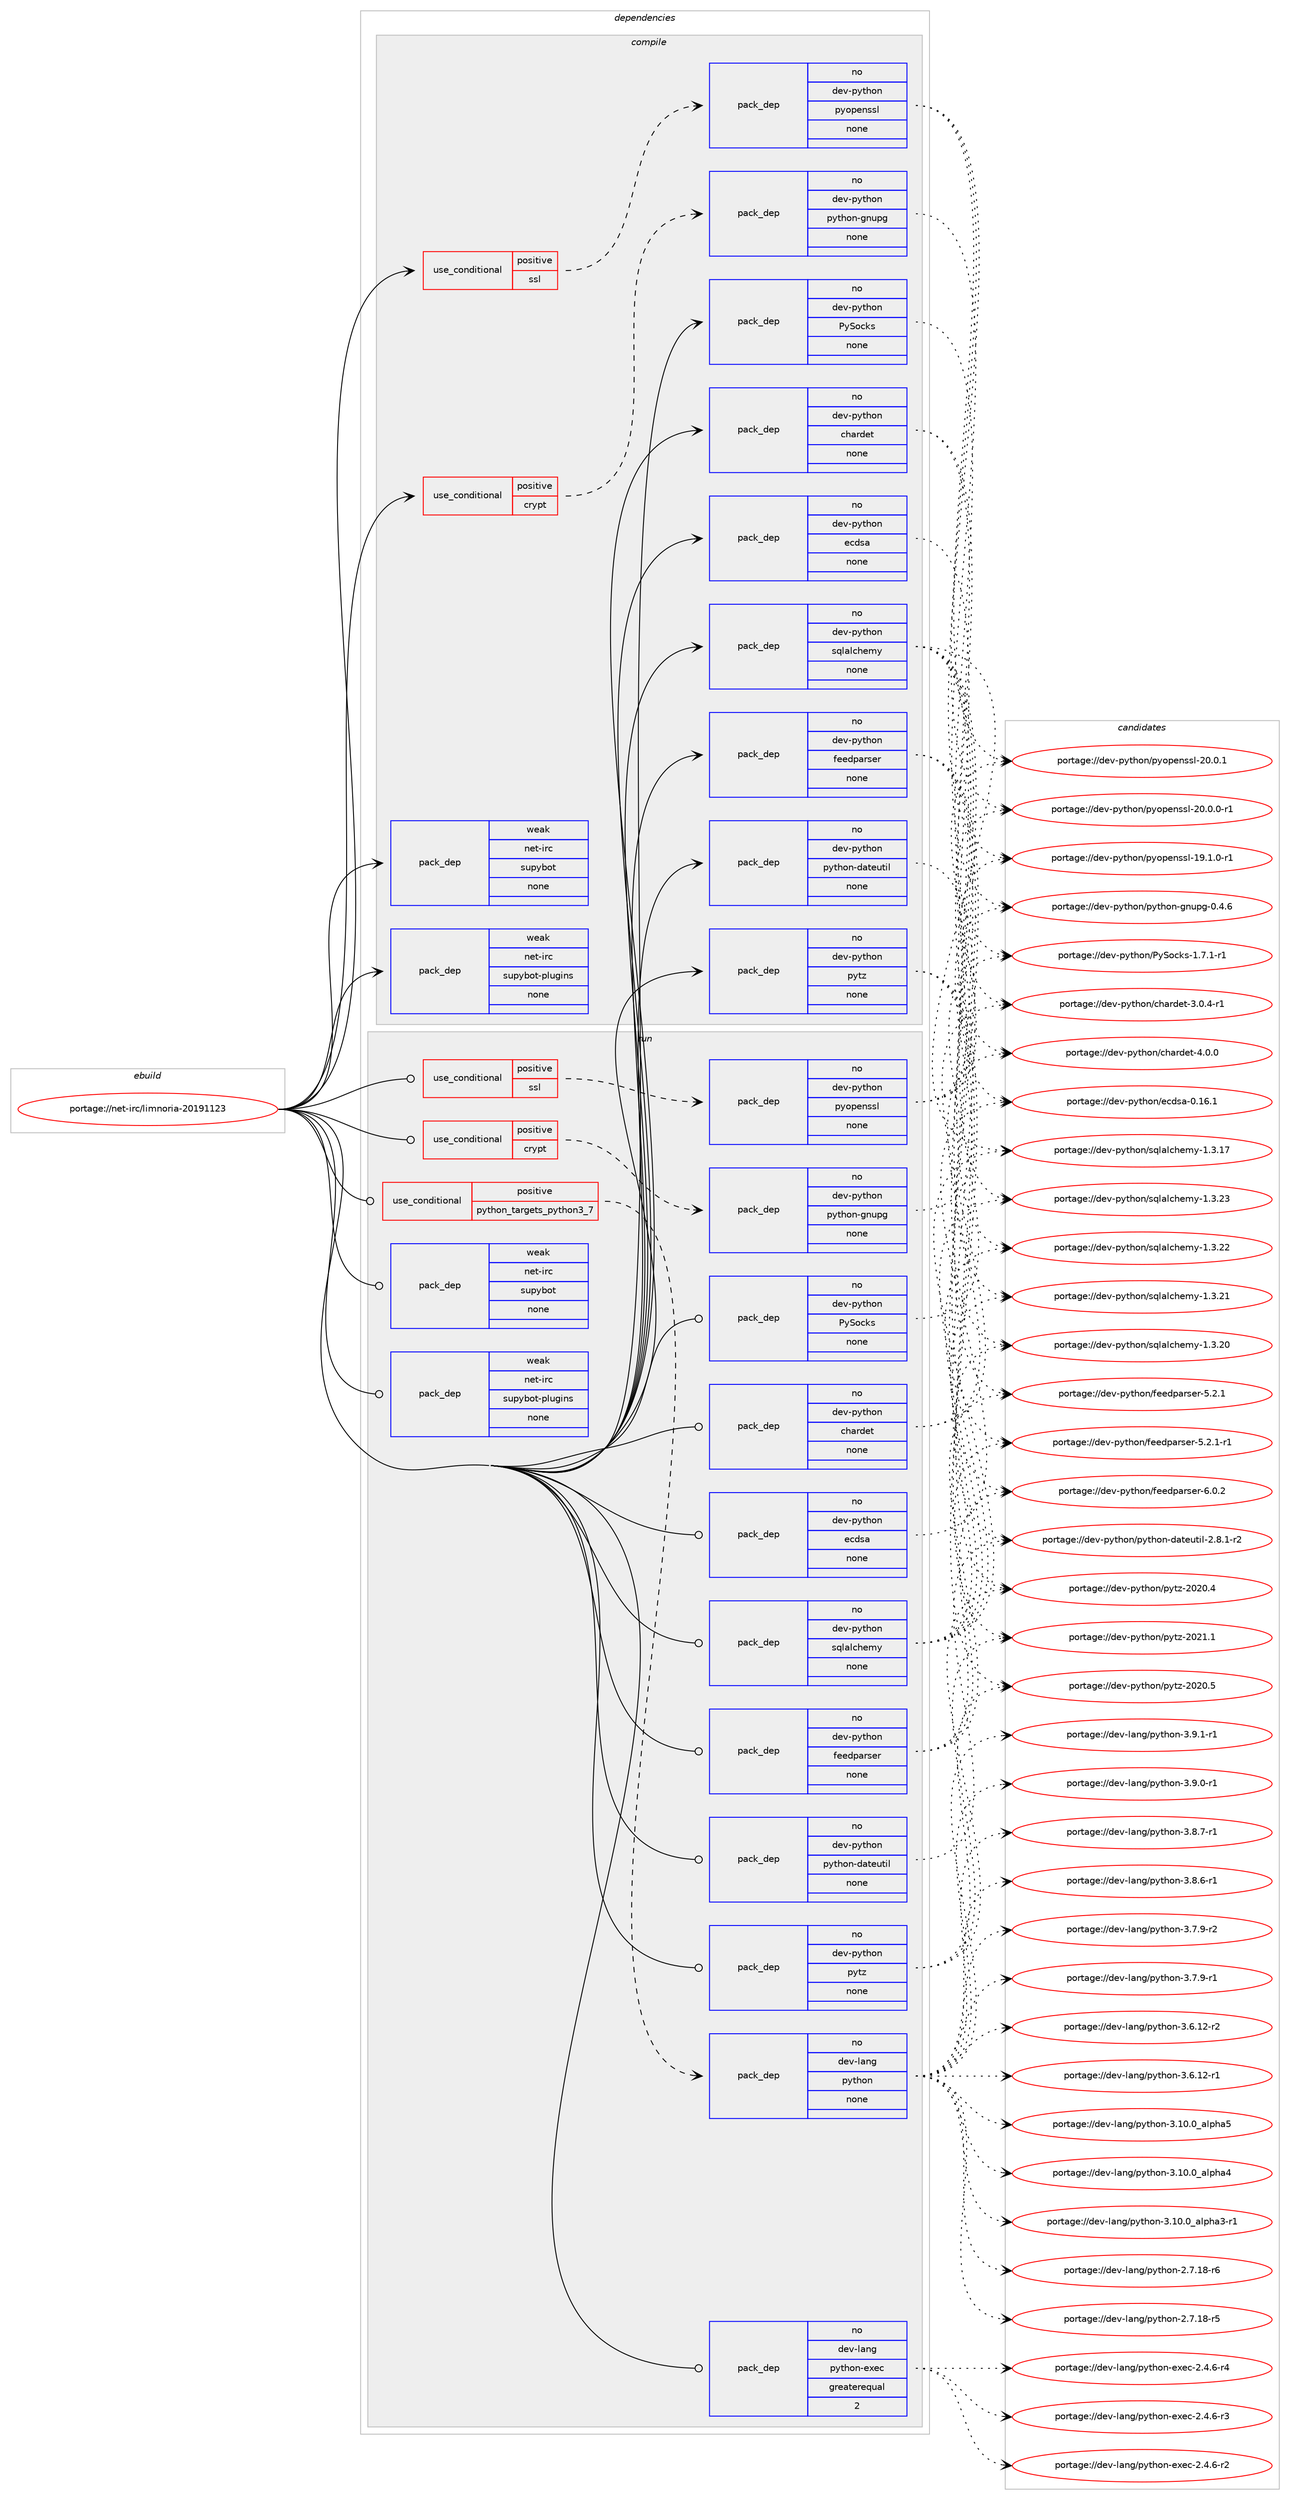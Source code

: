 digraph prolog {

# *************
# Graph options
# *************

newrank=true;
concentrate=true;
compound=true;
graph [rankdir=LR,fontname=Helvetica,fontsize=10,ranksep=1.5];#, ranksep=2.5, nodesep=0.2];
edge  [arrowhead=vee];
node  [fontname=Helvetica,fontsize=10];

# **********
# The ebuild
# **********

subgraph cluster_leftcol {
color=gray;
rank=same;
label=<<i>ebuild</i>>;
id [label="portage://net-irc/limnoria-20191123", color=red, width=4, href="../net-irc/limnoria-20191123.svg"];
}

# ****************
# The dependencies
# ****************

subgraph cluster_midcol {
color=gray;
label=<<i>dependencies</i>>;
subgraph cluster_compile {
fillcolor="#eeeeee";
style=filled;
label=<<i>compile</i>>;
subgraph cond8505 {
dependency27746 [label=<<TABLE BORDER="0" CELLBORDER="1" CELLSPACING="0" CELLPADDING="4"><TR><TD ROWSPAN="3" CELLPADDING="10">use_conditional</TD></TR><TR><TD>positive</TD></TR><TR><TD>crypt</TD></TR></TABLE>>, shape=none, color=red];
subgraph pack19000 {
dependency27747 [label=<<TABLE BORDER="0" CELLBORDER="1" CELLSPACING="0" CELLPADDING="4" WIDTH="220"><TR><TD ROWSPAN="6" CELLPADDING="30">pack_dep</TD></TR><TR><TD WIDTH="110">no</TD></TR><TR><TD>dev-python</TD></TR><TR><TD>python-gnupg</TD></TR><TR><TD>none</TD></TR><TR><TD></TD></TR></TABLE>>, shape=none, color=blue];
}
dependency27746:e -> dependency27747:w [weight=20,style="dashed",arrowhead="vee"];
}
id:e -> dependency27746:w [weight=20,style="solid",arrowhead="vee"];
subgraph cond8506 {
dependency27748 [label=<<TABLE BORDER="0" CELLBORDER="1" CELLSPACING="0" CELLPADDING="4"><TR><TD ROWSPAN="3" CELLPADDING="10">use_conditional</TD></TR><TR><TD>positive</TD></TR><TR><TD>ssl</TD></TR></TABLE>>, shape=none, color=red];
subgraph pack19001 {
dependency27749 [label=<<TABLE BORDER="0" CELLBORDER="1" CELLSPACING="0" CELLPADDING="4" WIDTH="220"><TR><TD ROWSPAN="6" CELLPADDING="30">pack_dep</TD></TR><TR><TD WIDTH="110">no</TD></TR><TR><TD>dev-python</TD></TR><TR><TD>pyopenssl</TD></TR><TR><TD>none</TD></TR><TR><TD></TD></TR></TABLE>>, shape=none, color=blue];
}
dependency27748:e -> dependency27749:w [weight=20,style="dashed",arrowhead="vee"];
}
id:e -> dependency27748:w [weight=20,style="solid",arrowhead="vee"];
subgraph pack19002 {
dependency27750 [label=<<TABLE BORDER="0" CELLBORDER="1" CELLSPACING="0" CELLPADDING="4" WIDTH="220"><TR><TD ROWSPAN="6" CELLPADDING="30">pack_dep</TD></TR><TR><TD WIDTH="110">no</TD></TR><TR><TD>dev-python</TD></TR><TR><TD>PySocks</TD></TR><TR><TD>none</TD></TR><TR><TD></TD></TR></TABLE>>, shape=none, color=blue];
}
id:e -> dependency27750:w [weight=20,style="solid",arrowhead="vee"];
subgraph pack19003 {
dependency27751 [label=<<TABLE BORDER="0" CELLBORDER="1" CELLSPACING="0" CELLPADDING="4" WIDTH="220"><TR><TD ROWSPAN="6" CELLPADDING="30">pack_dep</TD></TR><TR><TD WIDTH="110">no</TD></TR><TR><TD>dev-python</TD></TR><TR><TD>chardet</TD></TR><TR><TD>none</TD></TR><TR><TD></TD></TR></TABLE>>, shape=none, color=blue];
}
id:e -> dependency27751:w [weight=20,style="solid",arrowhead="vee"];
subgraph pack19004 {
dependency27752 [label=<<TABLE BORDER="0" CELLBORDER="1" CELLSPACING="0" CELLPADDING="4" WIDTH="220"><TR><TD ROWSPAN="6" CELLPADDING="30">pack_dep</TD></TR><TR><TD WIDTH="110">no</TD></TR><TR><TD>dev-python</TD></TR><TR><TD>ecdsa</TD></TR><TR><TD>none</TD></TR><TR><TD></TD></TR></TABLE>>, shape=none, color=blue];
}
id:e -> dependency27752:w [weight=20,style="solid",arrowhead="vee"];
subgraph pack19005 {
dependency27753 [label=<<TABLE BORDER="0" CELLBORDER="1" CELLSPACING="0" CELLPADDING="4" WIDTH="220"><TR><TD ROWSPAN="6" CELLPADDING="30">pack_dep</TD></TR><TR><TD WIDTH="110">no</TD></TR><TR><TD>dev-python</TD></TR><TR><TD>feedparser</TD></TR><TR><TD>none</TD></TR><TR><TD></TD></TR></TABLE>>, shape=none, color=blue];
}
id:e -> dependency27753:w [weight=20,style="solid",arrowhead="vee"];
subgraph pack19006 {
dependency27754 [label=<<TABLE BORDER="0" CELLBORDER="1" CELLSPACING="0" CELLPADDING="4" WIDTH="220"><TR><TD ROWSPAN="6" CELLPADDING="30">pack_dep</TD></TR><TR><TD WIDTH="110">no</TD></TR><TR><TD>dev-python</TD></TR><TR><TD>python-dateutil</TD></TR><TR><TD>none</TD></TR><TR><TD></TD></TR></TABLE>>, shape=none, color=blue];
}
id:e -> dependency27754:w [weight=20,style="solid",arrowhead="vee"];
subgraph pack19007 {
dependency27755 [label=<<TABLE BORDER="0" CELLBORDER="1" CELLSPACING="0" CELLPADDING="4" WIDTH="220"><TR><TD ROWSPAN="6" CELLPADDING="30">pack_dep</TD></TR><TR><TD WIDTH="110">no</TD></TR><TR><TD>dev-python</TD></TR><TR><TD>pytz</TD></TR><TR><TD>none</TD></TR><TR><TD></TD></TR></TABLE>>, shape=none, color=blue];
}
id:e -> dependency27755:w [weight=20,style="solid",arrowhead="vee"];
subgraph pack19008 {
dependency27756 [label=<<TABLE BORDER="0" CELLBORDER="1" CELLSPACING="0" CELLPADDING="4" WIDTH="220"><TR><TD ROWSPAN="6" CELLPADDING="30">pack_dep</TD></TR><TR><TD WIDTH="110">no</TD></TR><TR><TD>dev-python</TD></TR><TR><TD>sqlalchemy</TD></TR><TR><TD>none</TD></TR><TR><TD></TD></TR></TABLE>>, shape=none, color=blue];
}
id:e -> dependency27756:w [weight=20,style="solid",arrowhead="vee"];
subgraph pack19009 {
dependency27757 [label=<<TABLE BORDER="0" CELLBORDER="1" CELLSPACING="0" CELLPADDING="4" WIDTH="220"><TR><TD ROWSPAN="6" CELLPADDING="30">pack_dep</TD></TR><TR><TD WIDTH="110">weak</TD></TR><TR><TD>net-irc</TD></TR><TR><TD>supybot</TD></TR><TR><TD>none</TD></TR><TR><TD></TD></TR></TABLE>>, shape=none, color=blue];
}
id:e -> dependency27757:w [weight=20,style="solid",arrowhead="vee"];
subgraph pack19010 {
dependency27758 [label=<<TABLE BORDER="0" CELLBORDER="1" CELLSPACING="0" CELLPADDING="4" WIDTH="220"><TR><TD ROWSPAN="6" CELLPADDING="30">pack_dep</TD></TR><TR><TD WIDTH="110">weak</TD></TR><TR><TD>net-irc</TD></TR><TR><TD>supybot-plugins</TD></TR><TR><TD>none</TD></TR><TR><TD></TD></TR></TABLE>>, shape=none, color=blue];
}
id:e -> dependency27758:w [weight=20,style="solid",arrowhead="vee"];
}
subgraph cluster_compileandrun {
fillcolor="#eeeeee";
style=filled;
label=<<i>compile and run</i>>;
}
subgraph cluster_run {
fillcolor="#eeeeee";
style=filled;
label=<<i>run</i>>;
subgraph cond8507 {
dependency27759 [label=<<TABLE BORDER="0" CELLBORDER="1" CELLSPACING="0" CELLPADDING="4"><TR><TD ROWSPAN="3" CELLPADDING="10">use_conditional</TD></TR><TR><TD>positive</TD></TR><TR><TD>crypt</TD></TR></TABLE>>, shape=none, color=red];
subgraph pack19011 {
dependency27760 [label=<<TABLE BORDER="0" CELLBORDER="1" CELLSPACING="0" CELLPADDING="4" WIDTH="220"><TR><TD ROWSPAN="6" CELLPADDING="30">pack_dep</TD></TR><TR><TD WIDTH="110">no</TD></TR><TR><TD>dev-python</TD></TR><TR><TD>python-gnupg</TD></TR><TR><TD>none</TD></TR><TR><TD></TD></TR></TABLE>>, shape=none, color=blue];
}
dependency27759:e -> dependency27760:w [weight=20,style="dashed",arrowhead="vee"];
}
id:e -> dependency27759:w [weight=20,style="solid",arrowhead="odot"];
subgraph cond8508 {
dependency27761 [label=<<TABLE BORDER="0" CELLBORDER="1" CELLSPACING="0" CELLPADDING="4"><TR><TD ROWSPAN="3" CELLPADDING="10">use_conditional</TD></TR><TR><TD>positive</TD></TR><TR><TD>python_targets_python3_7</TD></TR></TABLE>>, shape=none, color=red];
subgraph pack19012 {
dependency27762 [label=<<TABLE BORDER="0" CELLBORDER="1" CELLSPACING="0" CELLPADDING="4" WIDTH="220"><TR><TD ROWSPAN="6" CELLPADDING="30">pack_dep</TD></TR><TR><TD WIDTH="110">no</TD></TR><TR><TD>dev-lang</TD></TR><TR><TD>python</TD></TR><TR><TD>none</TD></TR><TR><TD></TD></TR></TABLE>>, shape=none, color=blue];
}
dependency27761:e -> dependency27762:w [weight=20,style="dashed",arrowhead="vee"];
}
id:e -> dependency27761:w [weight=20,style="solid",arrowhead="odot"];
subgraph cond8509 {
dependency27763 [label=<<TABLE BORDER="0" CELLBORDER="1" CELLSPACING="0" CELLPADDING="4"><TR><TD ROWSPAN="3" CELLPADDING="10">use_conditional</TD></TR><TR><TD>positive</TD></TR><TR><TD>ssl</TD></TR></TABLE>>, shape=none, color=red];
subgraph pack19013 {
dependency27764 [label=<<TABLE BORDER="0" CELLBORDER="1" CELLSPACING="0" CELLPADDING="4" WIDTH="220"><TR><TD ROWSPAN="6" CELLPADDING="30">pack_dep</TD></TR><TR><TD WIDTH="110">no</TD></TR><TR><TD>dev-python</TD></TR><TR><TD>pyopenssl</TD></TR><TR><TD>none</TD></TR><TR><TD></TD></TR></TABLE>>, shape=none, color=blue];
}
dependency27763:e -> dependency27764:w [weight=20,style="dashed",arrowhead="vee"];
}
id:e -> dependency27763:w [weight=20,style="solid",arrowhead="odot"];
subgraph pack19014 {
dependency27765 [label=<<TABLE BORDER="0" CELLBORDER="1" CELLSPACING="0" CELLPADDING="4" WIDTH="220"><TR><TD ROWSPAN="6" CELLPADDING="30">pack_dep</TD></TR><TR><TD WIDTH="110">no</TD></TR><TR><TD>dev-lang</TD></TR><TR><TD>python-exec</TD></TR><TR><TD>greaterequal</TD></TR><TR><TD>2</TD></TR></TABLE>>, shape=none, color=blue];
}
id:e -> dependency27765:w [weight=20,style="solid",arrowhead="odot"];
subgraph pack19015 {
dependency27766 [label=<<TABLE BORDER="0" CELLBORDER="1" CELLSPACING="0" CELLPADDING="4" WIDTH="220"><TR><TD ROWSPAN="6" CELLPADDING="30">pack_dep</TD></TR><TR><TD WIDTH="110">no</TD></TR><TR><TD>dev-python</TD></TR><TR><TD>PySocks</TD></TR><TR><TD>none</TD></TR><TR><TD></TD></TR></TABLE>>, shape=none, color=blue];
}
id:e -> dependency27766:w [weight=20,style="solid",arrowhead="odot"];
subgraph pack19016 {
dependency27767 [label=<<TABLE BORDER="0" CELLBORDER="1" CELLSPACING="0" CELLPADDING="4" WIDTH="220"><TR><TD ROWSPAN="6" CELLPADDING="30">pack_dep</TD></TR><TR><TD WIDTH="110">no</TD></TR><TR><TD>dev-python</TD></TR><TR><TD>chardet</TD></TR><TR><TD>none</TD></TR><TR><TD></TD></TR></TABLE>>, shape=none, color=blue];
}
id:e -> dependency27767:w [weight=20,style="solid",arrowhead="odot"];
subgraph pack19017 {
dependency27768 [label=<<TABLE BORDER="0" CELLBORDER="1" CELLSPACING="0" CELLPADDING="4" WIDTH="220"><TR><TD ROWSPAN="6" CELLPADDING="30">pack_dep</TD></TR><TR><TD WIDTH="110">no</TD></TR><TR><TD>dev-python</TD></TR><TR><TD>ecdsa</TD></TR><TR><TD>none</TD></TR><TR><TD></TD></TR></TABLE>>, shape=none, color=blue];
}
id:e -> dependency27768:w [weight=20,style="solid",arrowhead="odot"];
subgraph pack19018 {
dependency27769 [label=<<TABLE BORDER="0" CELLBORDER="1" CELLSPACING="0" CELLPADDING="4" WIDTH="220"><TR><TD ROWSPAN="6" CELLPADDING="30">pack_dep</TD></TR><TR><TD WIDTH="110">no</TD></TR><TR><TD>dev-python</TD></TR><TR><TD>feedparser</TD></TR><TR><TD>none</TD></TR><TR><TD></TD></TR></TABLE>>, shape=none, color=blue];
}
id:e -> dependency27769:w [weight=20,style="solid",arrowhead="odot"];
subgraph pack19019 {
dependency27770 [label=<<TABLE BORDER="0" CELLBORDER="1" CELLSPACING="0" CELLPADDING="4" WIDTH="220"><TR><TD ROWSPAN="6" CELLPADDING="30">pack_dep</TD></TR><TR><TD WIDTH="110">no</TD></TR><TR><TD>dev-python</TD></TR><TR><TD>python-dateutil</TD></TR><TR><TD>none</TD></TR><TR><TD></TD></TR></TABLE>>, shape=none, color=blue];
}
id:e -> dependency27770:w [weight=20,style="solid",arrowhead="odot"];
subgraph pack19020 {
dependency27771 [label=<<TABLE BORDER="0" CELLBORDER="1" CELLSPACING="0" CELLPADDING="4" WIDTH="220"><TR><TD ROWSPAN="6" CELLPADDING="30">pack_dep</TD></TR><TR><TD WIDTH="110">no</TD></TR><TR><TD>dev-python</TD></TR><TR><TD>pytz</TD></TR><TR><TD>none</TD></TR><TR><TD></TD></TR></TABLE>>, shape=none, color=blue];
}
id:e -> dependency27771:w [weight=20,style="solid",arrowhead="odot"];
subgraph pack19021 {
dependency27772 [label=<<TABLE BORDER="0" CELLBORDER="1" CELLSPACING="0" CELLPADDING="4" WIDTH="220"><TR><TD ROWSPAN="6" CELLPADDING="30">pack_dep</TD></TR><TR><TD WIDTH="110">no</TD></TR><TR><TD>dev-python</TD></TR><TR><TD>sqlalchemy</TD></TR><TR><TD>none</TD></TR><TR><TD></TD></TR></TABLE>>, shape=none, color=blue];
}
id:e -> dependency27772:w [weight=20,style="solid",arrowhead="odot"];
subgraph pack19022 {
dependency27773 [label=<<TABLE BORDER="0" CELLBORDER="1" CELLSPACING="0" CELLPADDING="4" WIDTH="220"><TR><TD ROWSPAN="6" CELLPADDING="30">pack_dep</TD></TR><TR><TD WIDTH="110">weak</TD></TR><TR><TD>net-irc</TD></TR><TR><TD>supybot</TD></TR><TR><TD>none</TD></TR><TR><TD></TD></TR></TABLE>>, shape=none, color=blue];
}
id:e -> dependency27773:w [weight=20,style="solid",arrowhead="odot"];
subgraph pack19023 {
dependency27774 [label=<<TABLE BORDER="0" CELLBORDER="1" CELLSPACING="0" CELLPADDING="4" WIDTH="220"><TR><TD ROWSPAN="6" CELLPADDING="30">pack_dep</TD></TR><TR><TD WIDTH="110">weak</TD></TR><TR><TD>net-irc</TD></TR><TR><TD>supybot-plugins</TD></TR><TR><TD>none</TD></TR><TR><TD></TD></TR></TABLE>>, shape=none, color=blue];
}
id:e -> dependency27774:w [weight=20,style="solid",arrowhead="odot"];
}
}

# **************
# The candidates
# **************

subgraph cluster_choices {
rank=same;
color=gray;
label=<<i>candidates</i>>;

subgraph choice19000 {
color=black;
nodesep=1;
choice100101118451121211161041111104711212111610411111045103110117112103454846524654 [label="portage://dev-python/python-gnupg-0.4.6", color=red, width=4,href="../dev-python/python-gnupg-0.4.6.svg"];
dependency27747:e -> choice100101118451121211161041111104711212111610411111045103110117112103454846524654:w [style=dotted,weight="100"];
}
subgraph choice19001 {
color=black;
nodesep=1;
choice100101118451121211161041111104711212111111210111011511510845504846484649 [label="portage://dev-python/pyopenssl-20.0.1", color=red, width=4,href="../dev-python/pyopenssl-20.0.1.svg"];
choice1001011184511212111610411111047112121111112101110115115108455048464846484511449 [label="portage://dev-python/pyopenssl-20.0.0-r1", color=red, width=4,href="../dev-python/pyopenssl-20.0.0-r1.svg"];
choice1001011184511212111610411111047112121111112101110115115108454957464946484511449 [label="portage://dev-python/pyopenssl-19.1.0-r1", color=red, width=4,href="../dev-python/pyopenssl-19.1.0-r1.svg"];
dependency27749:e -> choice100101118451121211161041111104711212111111210111011511510845504846484649:w [style=dotted,weight="100"];
dependency27749:e -> choice1001011184511212111610411111047112121111112101110115115108455048464846484511449:w [style=dotted,weight="100"];
dependency27749:e -> choice1001011184511212111610411111047112121111112101110115115108454957464946484511449:w [style=dotted,weight="100"];
}
subgraph choice19002 {
color=black;
nodesep=1;
choice10010111845112121116104111110478012183111991071154549465546494511449 [label="portage://dev-python/PySocks-1.7.1-r1", color=red, width=4,href="../dev-python/PySocks-1.7.1-r1.svg"];
dependency27750:e -> choice10010111845112121116104111110478012183111991071154549465546494511449:w [style=dotted,weight="100"];
}
subgraph choice19003 {
color=black;
nodesep=1;
choice10010111845112121116104111110479910497114100101116455246484648 [label="portage://dev-python/chardet-4.0.0", color=red, width=4,href="../dev-python/chardet-4.0.0.svg"];
choice100101118451121211161041111104799104971141001011164551464846524511449 [label="portage://dev-python/chardet-3.0.4-r1", color=red, width=4,href="../dev-python/chardet-3.0.4-r1.svg"];
dependency27751:e -> choice10010111845112121116104111110479910497114100101116455246484648:w [style=dotted,weight="100"];
dependency27751:e -> choice100101118451121211161041111104799104971141001011164551464846524511449:w [style=dotted,weight="100"];
}
subgraph choice19004 {
color=black;
nodesep=1;
choice1001011184511212111610411111047101991001159745484649544649 [label="portage://dev-python/ecdsa-0.16.1", color=red, width=4,href="../dev-python/ecdsa-0.16.1.svg"];
dependency27752:e -> choice1001011184511212111610411111047101991001159745484649544649:w [style=dotted,weight="100"];
}
subgraph choice19005 {
color=black;
nodesep=1;
choice100101118451121211161041111104710210110110011297114115101114455446484650 [label="portage://dev-python/feedparser-6.0.2", color=red, width=4,href="../dev-python/feedparser-6.0.2.svg"];
choice1001011184511212111610411111047102101101100112971141151011144553465046494511449 [label="portage://dev-python/feedparser-5.2.1-r1", color=red, width=4,href="../dev-python/feedparser-5.2.1-r1.svg"];
choice100101118451121211161041111104710210110110011297114115101114455346504649 [label="portage://dev-python/feedparser-5.2.1", color=red, width=4,href="../dev-python/feedparser-5.2.1.svg"];
dependency27753:e -> choice100101118451121211161041111104710210110110011297114115101114455446484650:w [style=dotted,weight="100"];
dependency27753:e -> choice1001011184511212111610411111047102101101100112971141151011144553465046494511449:w [style=dotted,weight="100"];
dependency27753:e -> choice100101118451121211161041111104710210110110011297114115101114455346504649:w [style=dotted,weight="100"];
}
subgraph choice19006 {
color=black;
nodesep=1;
choice100101118451121211161041111104711212111610411111045100971161011171161051084550465646494511450 [label="portage://dev-python/python-dateutil-2.8.1-r2", color=red, width=4,href="../dev-python/python-dateutil-2.8.1-r2.svg"];
dependency27754:e -> choice100101118451121211161041111104711212111610411111045100971161011171161051084550465646494511450:w [style=dotted,weight="100"];
}
subgraph choice19007 {
color=black;
nodesep=1;
choice100101118451121211161041111104711212111612245504850494649 [label="portage://dev-python/pytz-2021.1", color=red, width=4,href="../dev-python/pytz-2021.1.svg"];
choice100101118451121211161041111104711212111612245504850484653 [label="portage://dev-python/pytz-2020.5", color=red, width=4,href="../dev-python/pytz-2020.5.svg"];
choice100101118451121211161041111104711212111612245504850484652 [label="portage://dev-python/pytz-2020.4", color=red, width=4,href="../dev-python/pytz-2020.4.svg"];
dependency27755:e -> choice100101118451121211161041111104711212111612245504850494649:w [style=dotted,weight="100"];
dependency27755:e -> choice100101118451121211161041111104711212111612245504850484653:w [style=dotted,weight="100"];
dependency27755:e -> choice100101118451121211161041111104711212111612245504850484652:w [style=dotted,weight="100"];
}
subgraph choice19008 {
color=black;
nodesep=1;
choice1001011184511212111610411111047115113108971089910410110912145494651465051 [label="portage://dev-python/sqlalchemy-1.3.23", color=red, width=4,href="../dev-python/sqlalchemy-1.3.23.svg"];
choice1001011184511212111610411111047115113108971089910410110912145494651465050 [label="portage://dev-python/sqlalchemy-1.3.22", color=red, width=4,href="../dev-python/sqlalchemy-1.3.22.svg"];
choice1001011184511212111610411111047115113108971089910410110912145494651465049 [label="portage://dev-python/sqlalchemy-1.3.21", color=red, width=4,href="../dev-python/sqlalchemy-1.3.21.svg"];
choice1001011184511212111610411111047115113108971089910410110912145494651465048 [label="portage://dev-python/sqlalchemy-1.3.20", color=red, width=4,href="../dev-python/sqlalchemy-1.3.20.svg"];
choice1001011184511212111610411111047115113108971089910410110912145494651464955 [label="portage://dev-python/sqlalchemy-1.3.17", color=red, width=4,href="../dev-python/sqlalchemy-1.3.17.svg"];
dependency27756:e -> choice1001011184511212111610411111047115113108971089910410110912145494651465051:w [style=dotted,weight="100"];
dependency27756:e -> choice1001011184511212111610411111047115113108971089910410110912145494651465050:w [style=dotted,weight="100"];
dependency27756:e -> choice1001011184511212111610411111047115113108971089910410110912145494651465049:w [style=dotted,weight="100"];
dependency27756:e -> choice1001011184511212111610411111047115113108971089910410110912145494651465048:w [style=dotted,weight="100"];
dependency27756:e -> choice1001011184511212111610411111047115113108971089910410110912145494651464955:w [style=dotted,weight="100"];
}
subgraph choice19009 {
color=black;
nodesep=1;
}
subgraph choice19010 {
color=black;
nodesep=1;
}
subgraph choice19011 {
color=black;
nodesep=1;
choice100101118451121211161041111104711212111610411111045103110117112103454846524654 [label="portage://dev-python/python-gnupg-0.4.6", color=red, width=4,href="../dev-python/python-gnupg-0.4.6.svg"];
dependency27760:e -> choice100101118451121211161041111104711212111610411111045103110117112103454846524654:w [style=dotted,weight="100"];
}
subgraph choice19012 {
color=black;
nodesep=1;
choice1001011184510897110103471121211161041111104551465746494511449 [label="portage://dev-lang/python-3.9.1-r1", color=red, width=4,href="../dev-lang/python-3.9.1-r1.svg"];
choice1001011184510897110103471121211161041111104551465746484511449 [label="portage://dev-lang/python-3.9.0-r1", color=red, width=4,href="../dev-lang/python-3.9.0-r1.svg"];
choice1001011184510897110103471121211161041111104551465646554511449 [label="portage://dev-lang/python-3.8.7-r1", color=red, width=4,href="../dev-lang/python-3.8.7-r1.svg"];
choice1001011184510897110103471121211161041111104551465646544511449 [label="portage://dev-lang/python-3.8.6-r1", color=red, width=4,href="../dev-lang/python-3.8.6-r1.svg"];
choice1001011184510897110103471121211161041111104551465546574511450 [label="portage://dev-lang/python-3.7.9-r2", color=red, width=4,href="../dev-lang/python-3.7.9-r2.svg"];
choice1001011184510897110103471121211161041111104551465546574511449 [label="portage://dev-lang/python-3.7.9-r1", color=red, width=4,href="../dev-lang/python-3.7.9-r1.svg"];
choice100101118451089711010347112121116104111110455146544649504511450 [label="portage://dev-lang/python-3.6.12-r2", color=red, width=4,href="../dev-lang/python-3.6.12-r2.svg"];
choice100101118451089711010347112121116104111110455146544649504511449 [label="portage://dev-lang/python-3.6.12-r1", color=red, width=4,href="../dev-lang/python-3.6.12-r1.svg"];
choice1001011184510897110103471121211161041111104551464948464895971081121049753 [label="portage://dev-lang/python-3.10.0_alpha5", color=red, width=4,href="../dev-lang/python-3.10.0_alpha5.svg"];
choice1001011184510897110103471121211161041111104551464948464895971081121049752 [label="portage://dev-lang/python-3.10.0_alpha4", color=red, width=4,href="../dev-lang/python-3.10.0_alpha4.svg"];
choice10010111845108971101034711212111610411111045514649484648959710811210497514511449 [label="portage://dev-lang/python-3.10.0_alpha3-r1", color=red, width=4,href="../dev-lang/python-3.10.0_alpha3-r1.svg"];
choice100101118451089711010347112121116104111110455046554649564511454 [label="portage://dev-lang/python-2.7.18-r6", color=red, width=4,href="../dev-lang/python-2.7.18-r6.svg"];
choice100101118451089711010347112121116104111110455046554649564511453 [label="portage://dev-lang/python-2.7.18-r5", color=red, width=4,href="../dev-lang/python-2.7.18-r5.svg"];
dependency27762:e -> choice1001011184510897110103471121211161041111104551465746494511449:w [style=dotted,weight="100"];
dependency27762:e -> choice1001011184510897110103471121211161041111104551465746484511449:w [style=dotted,weight="100"];
dependency27762:e -> choice1001011184510897110103471121211161041111104551465646554511449:w [style=dotted,weight="100"];
dependency27762:e -> choice1001011184510897110103471121211161041111104551465646544511449:w [style=dotted,weight="100"];
dependency27762:e -> choice1001011184510897110103471121211161041111104551465546574511450:w [style=dotted,weight="100"];
dependency27762:e -> choice1001011184510897110103471121211161041111104551465546574511449:w [style=dotted,weight="100"];
dependency27762:e -> choice100101118451089711010347112121116104111110455146544649504511450:w [style=dotted,weight="100"];
dependency27762:e -> choice100101118451089711010347112121116104111110455146544649504511449:w [style=dotted,weight="100"];
dependency27762:e -> choice1001011184510897110103471121211161041111104551464948464895971081121049753:w [style=dotted,weight="100"];
dependency27762:e -> choice1001011184510897110103471121211161041111104551464948464895971081121049752:w [style=dotted,weight="100"];
dependency27762:e -> choice10010111845108971101034711212111610411111045514649484648959710811210497514511449:w [style=dotted,weight="100"];
dependency27762:e -> choice100101118451089711010347112121116104111110455046554649564511454:w [style=dotted,weight="100"];
dependency27762:e -> choice100101118451089711010347112121116104111110455046554649564511453:w [style=dotted,weight="100"];
}
subgraph choice19013 {
color=black;
nodesep=1;
choice100101118451121211161041111104711212111111210111011511510845504846484649 [label="portage://dev-python/pyopenssl-20.0.1", color=red, width=4,href="../dev-python/pyopenssl-20.0.1.svg"];
choice1001011184511212111610411111047112121111112101110115115108455048464846484511449 [label="portage://dev-python/pyopenssl-20.0.0-r1", color=red, width=4,href="../dev-python/pyopenssl-20.0.0-r1.svg"];
choice1001011184511212111610411111047112121111112101110115115108454957464946484511449 [label="portage://dev-python/pyopenssl-19.1.0-r1", color=red, width=4,href="../dev-python/pyopenssl-19.1.0-r1.svg"];
dependency27764:e -> choice100101118451121211161041111104711212111111210111011511510845504846484649:w [style=dotted,weight="100"];
dependency27764:e -> choice1001011184511212111610411111047112121111112101110115115108455048464846484511449:w [style=dotted,weight="100"];
dependency27764:e -> choice1001011184511212111610411111047112121111112101110115115108454957464946484511449:w [style=dotted,weight="100"];
}
subgraph choice19014 {
color=black;
nodesep=1;
choice10010111845108971101034711212111610411111045101120101994550465246544511452 [label="portage://dev-lang/python-exec-2.4.6-r4", color=red, width=4,href="../dev-lang/python-exec-2.4.6-r4.svg"];
choice10010111845108971101034711212111610411111045101120101994550465246544511451 [label="portage://dev-lang/python-exec-2.4.6-r3", color=red, width=4,href="../dev-lang/python-exec-2.4.6-r3.svg"];
choice10010111845108971101034711212111610411111045101120101994550465246544511450 [label="portage://dev-lang/python-exec-2.4.6-r2", color=red, width=4,href="../dev-lang/python-exec-2.4.6-r2.svg"];
dependency27765:e -> choice10010111845108971101034711212111610411111045101120101994550465246544511452:w [style=dotted,weight="100"];
dependency27765:e -> choice10010111845108971101034711212111610411111045101120101994550465246544511451:w [style=dotted,weight="100"];
dependency27765:e -> choice10010111845108971101034711212111610411111045101120101994550465246544511450:w [style=dotted,weight="100"];
}
subgraph choice19015 {
color=black;
nodesep=1;
choice10010111845112121116104111110478012183111991071154549465546494511449 [label="portage://dev-python/PySocks-1.7.1-r1", color=red, width=4,href="../dev-python/PySocks-1.7.1-r1.svg"];
dependency27766:e -> choice10010111845112121116104111110478012183111991071154549465546494511449:w [style=dotted,weight="100"];
}
subgraph choice19016 {
color=black;
nodesep=1;
choice10010111845112121116104111110479910497114100101116455246484648 [label="portage://dev-python/chardet-4.0.0", color=red, width=4,href="../dev-python/chardet-4.0.0.svg"];
choice100101118451121211161041111104799104971141001011164551464846524511449 [label="portage://dev-python/chardet-3.0.4-r1", color=red, width=4,href="../dev-python/chardet-3.0.4-r1.svg"];
dependency27767:e -> choice10010111845112121116104111110479910497114100101116455246484648:w [style=dotted,weight="100"];
dependency27767:e -> choice100101118451121211161041111104799104971141001011164551464846524511449:w [style=dotted,weight="100"];
}
subgraph choice19017 {
color=black;
nodesep=1;
choice1001011184511212111610411111047101991001159745484649544649 [label="portage://dev-python/ecdsa-0.16.1", color=red, width=4,href="../dev-python/ecdsa-0.16.1.svg"];
dependency27768:e -> choice1001011184511212111610411111047101991001159745484649544649:w [style=dotted,weight="100"];
}
subgraph choice19018 {
color=black;
nodesep=1;
choice100101118451121211161041111104710210110110011297114115101114455446484650 [label="portage://dev-python/feedparser-6.0.2", color=red, width=4,href="../dev-python/feedparser-6.0.2.svg"];
choice1001011184511212111610411111047102101101100112971141151011144553465046494511449 [label="portage://dev-python/feedparser-5.2.1-r1", color=red, width=4,href="../dev-python/feedparser-5.2.1-r1.svg"];
choice100101118451121211161041111104710210110110011297114115101114455346504649 [label="portage://dev-python/feedparser-5.2.1", color=red, width=4,href="../dev-python/feedparser-5.2.1.svg"];
dependency27769:e -> choice100101118451121211161041111104710210110110011297114115101114455446484650:w [style=dotted,weight="100"];
dependency27769:e -> choice1001011184511212111610411111047102101101100112971141151011144553465046494511449:w [style=dotted,weight="100"];
dependency27769:e -> choice100101118451121211161041111104710210110110011297114115101114455346504649:w [style=dotted,weight="100"];
}
subgraph choice19019 {
color=black;
nodesep=1;
choice100101118451121211161041111104711212111610411111045100971161011171161051084550465646494511450 [label="portage://dev-python/python-dateutil-2.8.1-r2", color=red, width=4,href="../dev-python/python-dateutil-2.8.1-r2.svg"];
dependency27770:e -> choice100101118451121211161041111104711212111610411111045100971161011171161051084550465646494511450:w [style=dotted,weight="100"];
}
subgraph choice19020 {
color=black;
nodesep=1;
choice100101118451121211161041111104711212111612245504850494649 [label="portage://dev-python/pytz-2021.1", color=red, width=4,href="../dev-python/pytz-2021.1.svg"];
choice100101118451121211161041111104711212111612245504850484653 [label="portage://dev-python/pytz-2020.5", color=red, width=4,href="../dev-python/pytz-2020.5.svg"];
choice100101118451121211161041111104711212111612245504850484652 [label="portage://dev-python/pytz-2020.4", color=red, width=4,href="../dev-python/pytz-2020.4.svg"];
dependency27771:e -> choice100101118451121211161041111104711212111612245504850494649:w [style=dotted,weight="100"];
dependency27771:e -> choice100101118451121211161041111104711212111612245504850484653:w [style=dotted,weight="100"];
dependency27771:e -> choice100101118451121211161041111104711212111612245504850484652:w [style=dotted,weight="100"];
}
subgraph choice19021 {
color=black;
nodesep=1;
choice1001011184511212111610411111047115113108971089910410110912145494651465051 [label="portage://dev-python/sqlalchemy-1.3.23", color=red, width=4,href="../dev-python/sqlalchemy-1.3.23.svg"];
choice1001011184511212111610411111047115113108971089910410110912145494651465050 [label="portage://dev-python/sqlalchemy-1.3.22", color=red, width=4,href="../dev-python/sqlalchemy-1.3.22.svg"];
choice1001011184511212111610411111047115113108971089910410110912145494651465049 [label="portage://dev-python/sqlalchemy-1.3.21", color=red, width=4,href="../dev-python/sqlalchemy-1.3.21.svg"];
choice1001011184511212111610411111047115113108971089910410110912145494651465048 [label="portage://dev-python/sqlalchemy-1.3.20", color=red, width=4,href="../dev-python/sqlalchemy-1.3.20.svg"];
choice1001011184511212111610411111047115113108971089910410110912145494651464955 [label="portage://dev-python/sqlalchemy-1.3.17", color=red, width=4,href="../dev-python/sqlalchemy-1.3.17.svg"];
dependency27772:e -> choice1001011184511212111610411111047115113108971089910410110912145494651465051:w [style=dotted,weight="100"];
dependency27772:e -> choice1001011184511212111610411111047115113108971089910410110912145494651465050:w [style=dotted,weight="100"];
dependency27772:e -> choice1001011184511212111610411111047115113108971089910410110912145494651465049:w [style=dotted,weight="100"];
dependency27772:e -> choice1001011184511212111610411111047115113108971089910410110912145494651465048:w [style=dotted,weight="100"];
dependency27772:e -> choice1001011184511212111610411111047115113108971089910410110912145494651464955:w [style=dotted,weight="100"];
}
subgraph choice19022 {
color=black;
nodesep=1;
}
subgraph choice19023 {
color=black;
nodesep=1;
}
}

}
